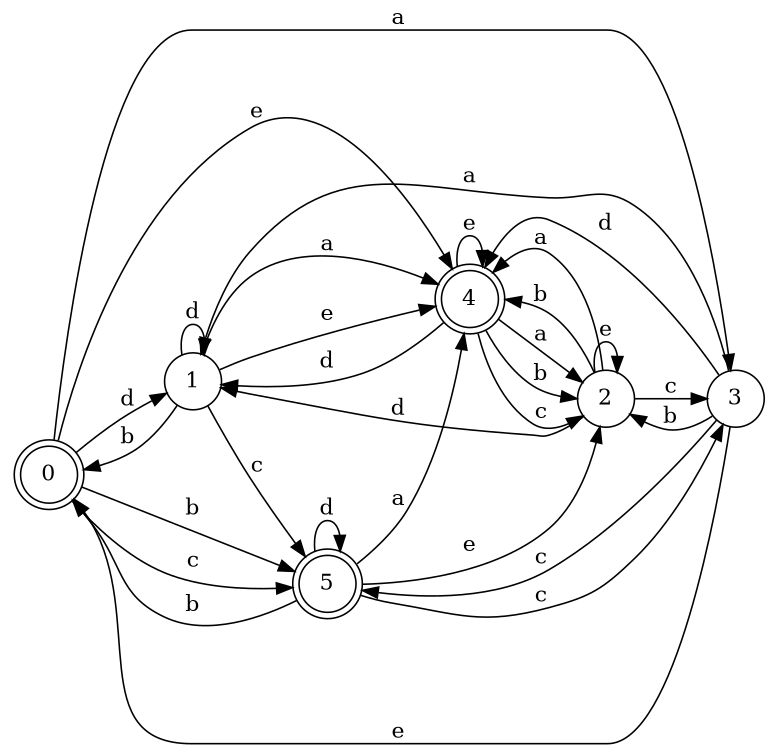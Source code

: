 digraph n5_6 {
__start0 [label="" shape="none"];

rankdir=LR;
size="8,5";

s0 [style="rounded,filled", color="black", fillcolor="white" shape="doublecircle", label="0"];
s1 [style="filled", color="black", fillcolor="white" shape="circle", label="1"];
s2 [style="filled", color="black", fillcolor="white" shape="circle", label="2"];
s3 [style="filled", color="black", fillcolor="white" shape="circle", label="3"];
s4 [style="rounded,filled", color="black", fillcolor="white" shape="doublecircle", label="4"];
s5 [style="rounded,filled", color="black", fillcolor="white" shape="doublecircle", label="5"];
s0 -> s3 [label="a"];
s0 -> s5 [label="b"];
s0 -> s5 [label="c"];
s0 -> s1 [label="d"];
s0 -> s4 [label="e"];
s1 -> s4 [label="a"];
s1 -> s0 [label="b"];
s1 -> s5 [label="c"];
s1 -> s1 [label="d"];
s1 -> s4 [label="e"];
s2 -> s4 [label="a"];
s2 -> s4 [label="b"];
s2 -> s3 [label="c"];
s2 -> s1 [label="d"];
s2 -> s2 [label="e"];
s3 -> s1 [label="a"];
s3 -> s2 [label="b"];
s3 -> s5 [label="c"];
s3 -> s4 [label="d"];
s3 -> s0 [label="e"];
s4 -> s2 [label="a"];
s4 -> s2 [label="b"];
s4 -> s2 [label="c"];
s4 -> s1 [label="d"];
s4 -> s4 [label="e"];
s5 -> s4 [label="a"];
s5 -> s0 [label="b"];
s5 -> s3 [label="c"];
s5 -> s5 [label="d"];
s5 -> s2 [label="e"];

}